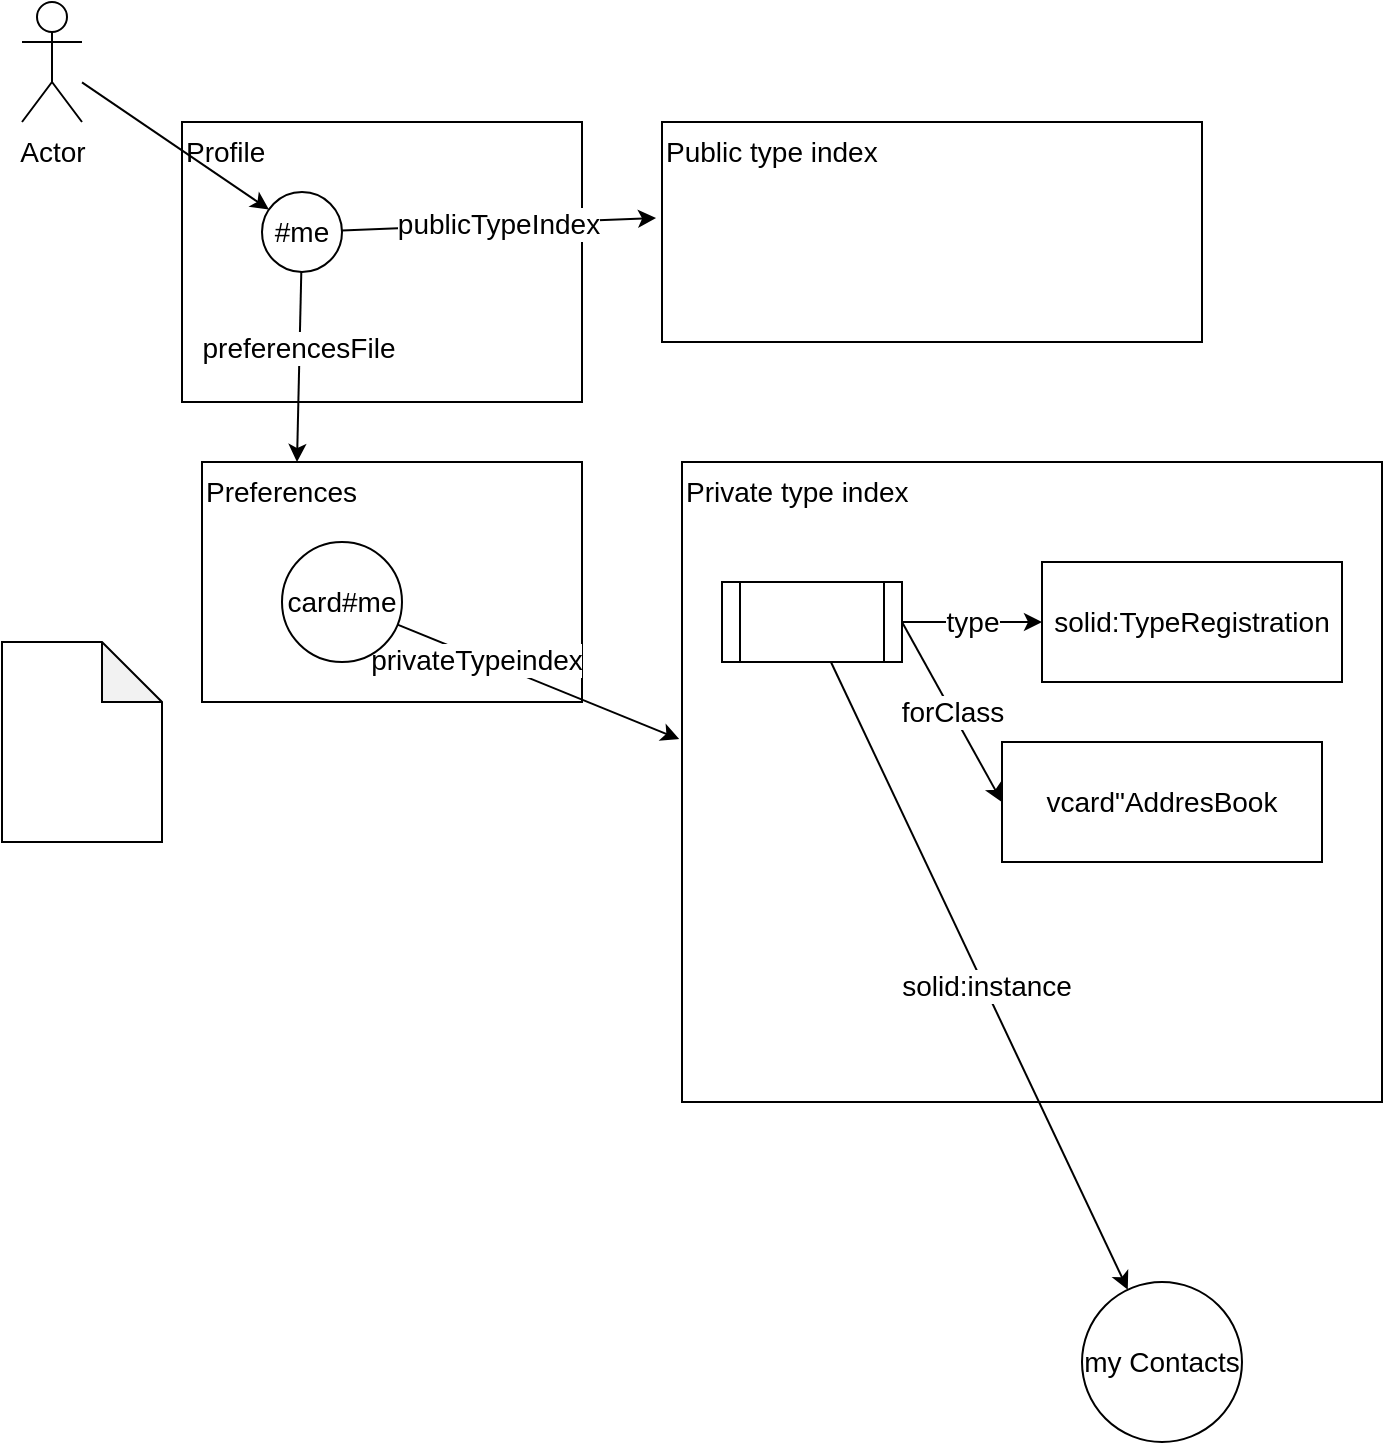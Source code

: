 <mxfile version="16.1.2" type="device"><diagram id="AEd8Vmp6dNGh9SCCwbZj" name="Page-1"><mxGraphModel dx="1106" dy="824" grid="1" gridSize="10" guides="1" tooltips="1" connect="1" arrows="1" fold="1" page="1" pageScale="1" pageWidth="850" pageHeight="1100" math="0" shadow="0"><root><mxCell id="0"/><mxCell id="1" parent="0"/><mxCell id="vzpUujUZq9k6vzecjn7I-3" value="Profile" style="rounded=0;whiteSpace=wrap;html=1;align=left;verticalAlign=top;fontSize=14;" vertex="1" parent="1"><mxGeometry x="140" y="110" width="200" height="140" as="geometry"/></mxCell><mxCell id="vzpUujUZq9k6vzecjn7I-4" value="Preferences" style="rounded=0;whiteSpace=wrap;html=1;align=left;verticalAlign=top;fontSize=14;" vertex="1" parent="1"><mxGeometry x="150" y="280" width="190" height="120" as="geometry"/></mxCell><mxCell id="vzpUujUZq9k6vzecjn7I-5" value="Public type index" style="rounded=0;whiteSpace=wrap;html=1;align=left;verticalAlign=top;fontSize=14;" vertex="1" parent="1"><mxGeometry x="380" y="110" width="270" height="110" as="geometry"/></mxCell><mxCell id="vzpUujUZq9k6vzecjn7I-6" value="Private type index" style="rounded=0;whiteSpace=wrap;html=1;align=left;verticalAlign=top;fontSize=14;" vertex="1" parent="1"><mxGeometry x="390" y="280" width="350" height="320" as="geometry"/></mxCell><mxCell id="vzpUujUZq9k6vzecjn7I-7" value="#me" style="ellipse;whiteSpace=wrap;html=1;aspect=fixed;fontSize=14;" vertex="1" parent="1"><mxGeometry x="180" y="145" width="40" height="40" as="geometry"/></mxCell><mxCell id="vzpUujUZq9k6vzecjn7I-9" value="" style="endArrow=classic;html=1;rounded=0;entryX=0.25;entryY=0;entryDx=0;entryDy=0;fontSize=14;" edge="1" parent="1" source="vzpUujUZq9k6vzecjn7I-7" target="vzpUujUZq9k6vzecjn7I-4"><mxGeometry width="50" height="50" relative="1" as="geometry"><mxPoint x="90" y="520" as="sourcePoint"/><mxPoint x="140" y="470" as="targetPoint"/></mxGeometry></mxCell><mxCell id="vzpUujUZq9k6vzecjn7I-10" value="preferencesFile" style="edgeLabel;html=1;align=center;verticalAlign=middle;resizable=0;points=[];fontSize=14;" vertex="1" connectable="0" parent="vzpUujUZq9k6vzecjn7I-9"><mxGeometry x="-0.197" y="-1" relative="1" as="geometry"><mxPoint as="offset"/></mxGeometry></mxCell><mxCell id="vzpUujUZq9k6vzecjn7I-12" value="" style="endArrow=classic;html=1;rounded=0;entryX=-0.004;entryY=0.433;entryDx=0;entryDy=0;entryPerimeter=0;fontSize=14;" edge="1" parent="1" source="vzpUujUZq9k6vzecjn7I-14" target="vzpUujUZq9k6vzecjn7I-6"><mxGeometry width="50" height="50" relative="1" as="geometry"><mxPoint x="400" y="450" as="sourcePoint"/><mxPoint x="450" y="400" as="targetPoint"/></mxGeometry></mxCell><mxCell id="vzpUujUZq9k6vzecjn7I-15" value="privateTypeindex&lt;br style=&quot;font-size: 14px;&quot;&gt;" style="edgeLabel;html=1;align=center;verticalAlign=middle;resizable=0;points=[];fontSize=14;" vertex="1" connectable="0" parent="vzpUujUZq9k6vzecjn7I-12"><mxGeometry x="-0.441" y="-2" relative="1" as="geometry"><mxPoint as="offset"/></mxGeometry></mxCell><mxCell id="vzpUujUZq9k6vzecjn7I-13" value="publicTypeIndex" style="endArrow=classic;html=1;rounded=0;entryX=-0.011;entryY=0.436;entryDx=0;entryDy=0;entryPerimeter=0;fontSize=14;" edge="1" parent="1" source="vzpUujUZq9k6vzecjn7I-7" target="vzpUujUZq9k6vzecjn7I-5"><mxGeometry width="50" height="50" relative="1" as="geometry"><mxPoint x="190" y="500" as="sourcePoint"/><mxPoint x="240" y="450" as="targetPoint"/></mxGeometry></mxCell><mxCell id="vzpUujUZq9k6vzecjn7I-14" value="card#me" style="ellipse;whiteSpace=wrap;html=1;aspect=fixed;fontSize=14;" vertex="1" parent="1"><mxGeometry x="190" y="320" width="60" height="60" as="geometry"/></mxCell><mxCell id="vzpUujUZq9k6vzecjn7I-17" value="my Contacts" style="ellipse;whiteSpace=wrap;html=1;aspect=fixed;fontSize=14;" vertex="1" parent="1"><mxGeometry x="590" y="690" width="80" height="80" as="geometry"/></mxCell><mxCell id="vzpUujUZq9k6vzecjn7I-18" value="&lt;span style=&quot;font-size: 14px;&quot;&gt;vcard&quot;AddresBook&lt;/span&gt;" style="rounded=0;whiteSpace=wrap;html=1;fontSize=14;" vertex="1" parent="1"><mxGeometry x="550" y="420" width="160" height="60" as="geometry"/></mxCell><mxCell id="vzpUujUZq9k6vzecjn7I-19" value="" style="shape=process;whiteSpace=wrap;html=1;backgroundOutline=1;fontSize=14;" vertex="1" parent="1"><mxGeometry x="410" y="340" width="90" height="40" as="geometry"/></mxCell><mxCell id="vzpUujUZq9k6vzecjn7I-20" value="forClass" style="endArrow=classic;html=1;rounded=0;entryX=0;entryY=0.5;entryDx=0;entryDy=0;exitX=1;exitY=0.5;exitDx=0;exitDy=0;fontSize=14;" edge="1" parent="1" source="vzpUujUZq9k6vzecjn7I-19" target="vzpUujUZq9k6vzecjn7I-18"><mxGeometry width="50" height="50" relative="1" as="geometry"><mxPoint x="430" y="530" as="sourcePoint"/><mxPoint x="480" y="480" as="targetPoint"/></mxGeometry></mxCell><mxCell id="vzpUujUZq9k6vzecjn7I-21" value="solid:TypeRegistration" style="rounded=0;whiteSpace=wrap;html=1;fontSize=14;" vertex="1" parent="1"><mxGeometry x="570" y="330" width="150" height="60" as="geometry"/></mxCell><mxCell id="vzpUujUZq9k6vzecjn7I-22" value="type" style="endArrow=classic;html=1;rounded=0;fontSize=14;" edge="1" parent="1" source="vzpUujUZq9k6vzecjn7I-19" target="vzpUujUZq9k6vzecjn7I-21"><mxGeometry width="50" height="50" relative="1" as="geometry"><mxPoint x="380" y="530" as="sourcePoint"/><mxPoint x="650" y="520" as="targetPoint"/></mxGeometry></mxCell><mxCell id="vzpUujUZq9k6vzecjn7I-23" value="" style="endArrow=classic;html=1;rounded=0;fontSize=14;" edge="1" parent="1" source="vzpUujUZq9k6vzecjn7I-19" target="vzpUujUZq9k6vzecjn7I-17"><mxGeometry width="50" height="50" relative="1" as="geometry"><mxPoint x="250" y="650" as="sourcePoint"/><mxPoint x="300" y="600" as="targetPoint"/></mxGeometry></mxCell><mxCell id="vzpUujUZq9k6vzecjn7I-24" value="solid:instance" style="edgeLabel;html=1;align=center;verticalAlign=middle;resizable=0;points=[];fontSize=14;" vertex="1" connectable="0" parent="vzpUujUZq9k6vzecjn7I-23"><mxGeometry x="0.031" y="1" relative="1" as="geometry"><mxPoint as="offset"/></mxGeometry></mxCell><mxCell id="vzpUujUZq9k6vzecjn7I-25" value="Actor" style="shape=umlActor;verticalLabelPosition=bottom;verticalAlign=top;html=1;outlineConnect=0;fontSize=14;" vertex="1" parent="1"><mxGeometry x="60" y="50" width="30" height="60" as="geometry"/></mxCell><mxCell id="vzpUujUZq9k6vzecjn7I-26" value="" style="endArrow=classic;html=1;rounded=0;fontSize=14;" edge="1" parent="1" source="vzpUujUZq9k6vzecjn7I-25" target="vzpUujUZq9k6vzecjn7I-7"><mxGeometry width="50" height="50" relative="1" as="geometry"><mxPoint x="220" y="90" as="sourcePoint"/><mxPoint x="270" y="40" as="targetPoint"/></mxGeometry></mxCell><mxCell id="vzpUujUZq9k6vzecjn7I-29" value="" style="shape=note;whiteSpace=wrap;html=1;backgroundOutline=1;darkOpacity=0.05;fontSize=14;" vertex="1" parent="1"><mxGeometry x="50" y="370" width="80" height="100" as="geometry"/></mxCell></root></mxGraphModel></diagram></mxfile>